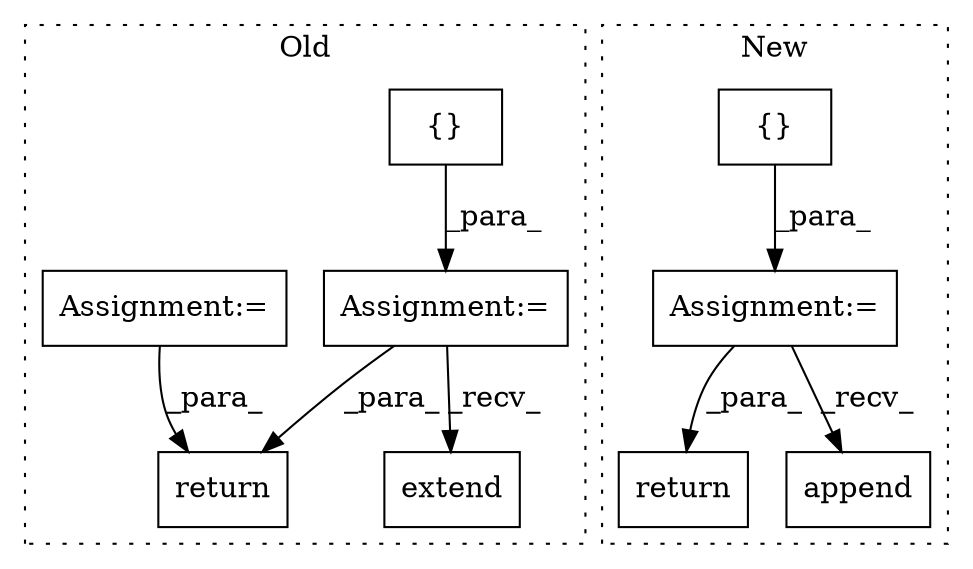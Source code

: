 digraph G {
subgraph cluster0 {
1 [label="extend" a="32" s="5248,5374" l="18,-3" shape="box"];
3 [label="Assignment:=" a="7" s="3992" l="1" shape="box"];
4 [label="return" a="41" s="5383" l="12" shape="box"];
5 [label="{}" a="4" s="4071" l="2" shape="box"];
7 [label="Assignment:=" a="7" s="4499" l="1" shape="box"];
label = "Old";
style="dotted";
}
subgraph cluster1 {
2 [label="return" a="41" s="5006" l="7" shape="box"];
6 [label="Assignment:=" a="7" s="3946" l="1" shape="box"];
8 [label="{}" a="4" s="3956" l="2" shape="box"];
9 [label="append" a="32" s="4960,4993" l="7,1" shape="box"];
label = "New";
style="dotted";
}
3 -> 1 [label="_recv_"];
3 -> 4 [label="_para_"];
5 -> 3 [label="_para_"];
6 -> 2 [label="_para_"];
6 -> 9 [label="_recv_"];
7 -> 4 [label="_para_"];
8 -> 6 [label="_para_"];
}
